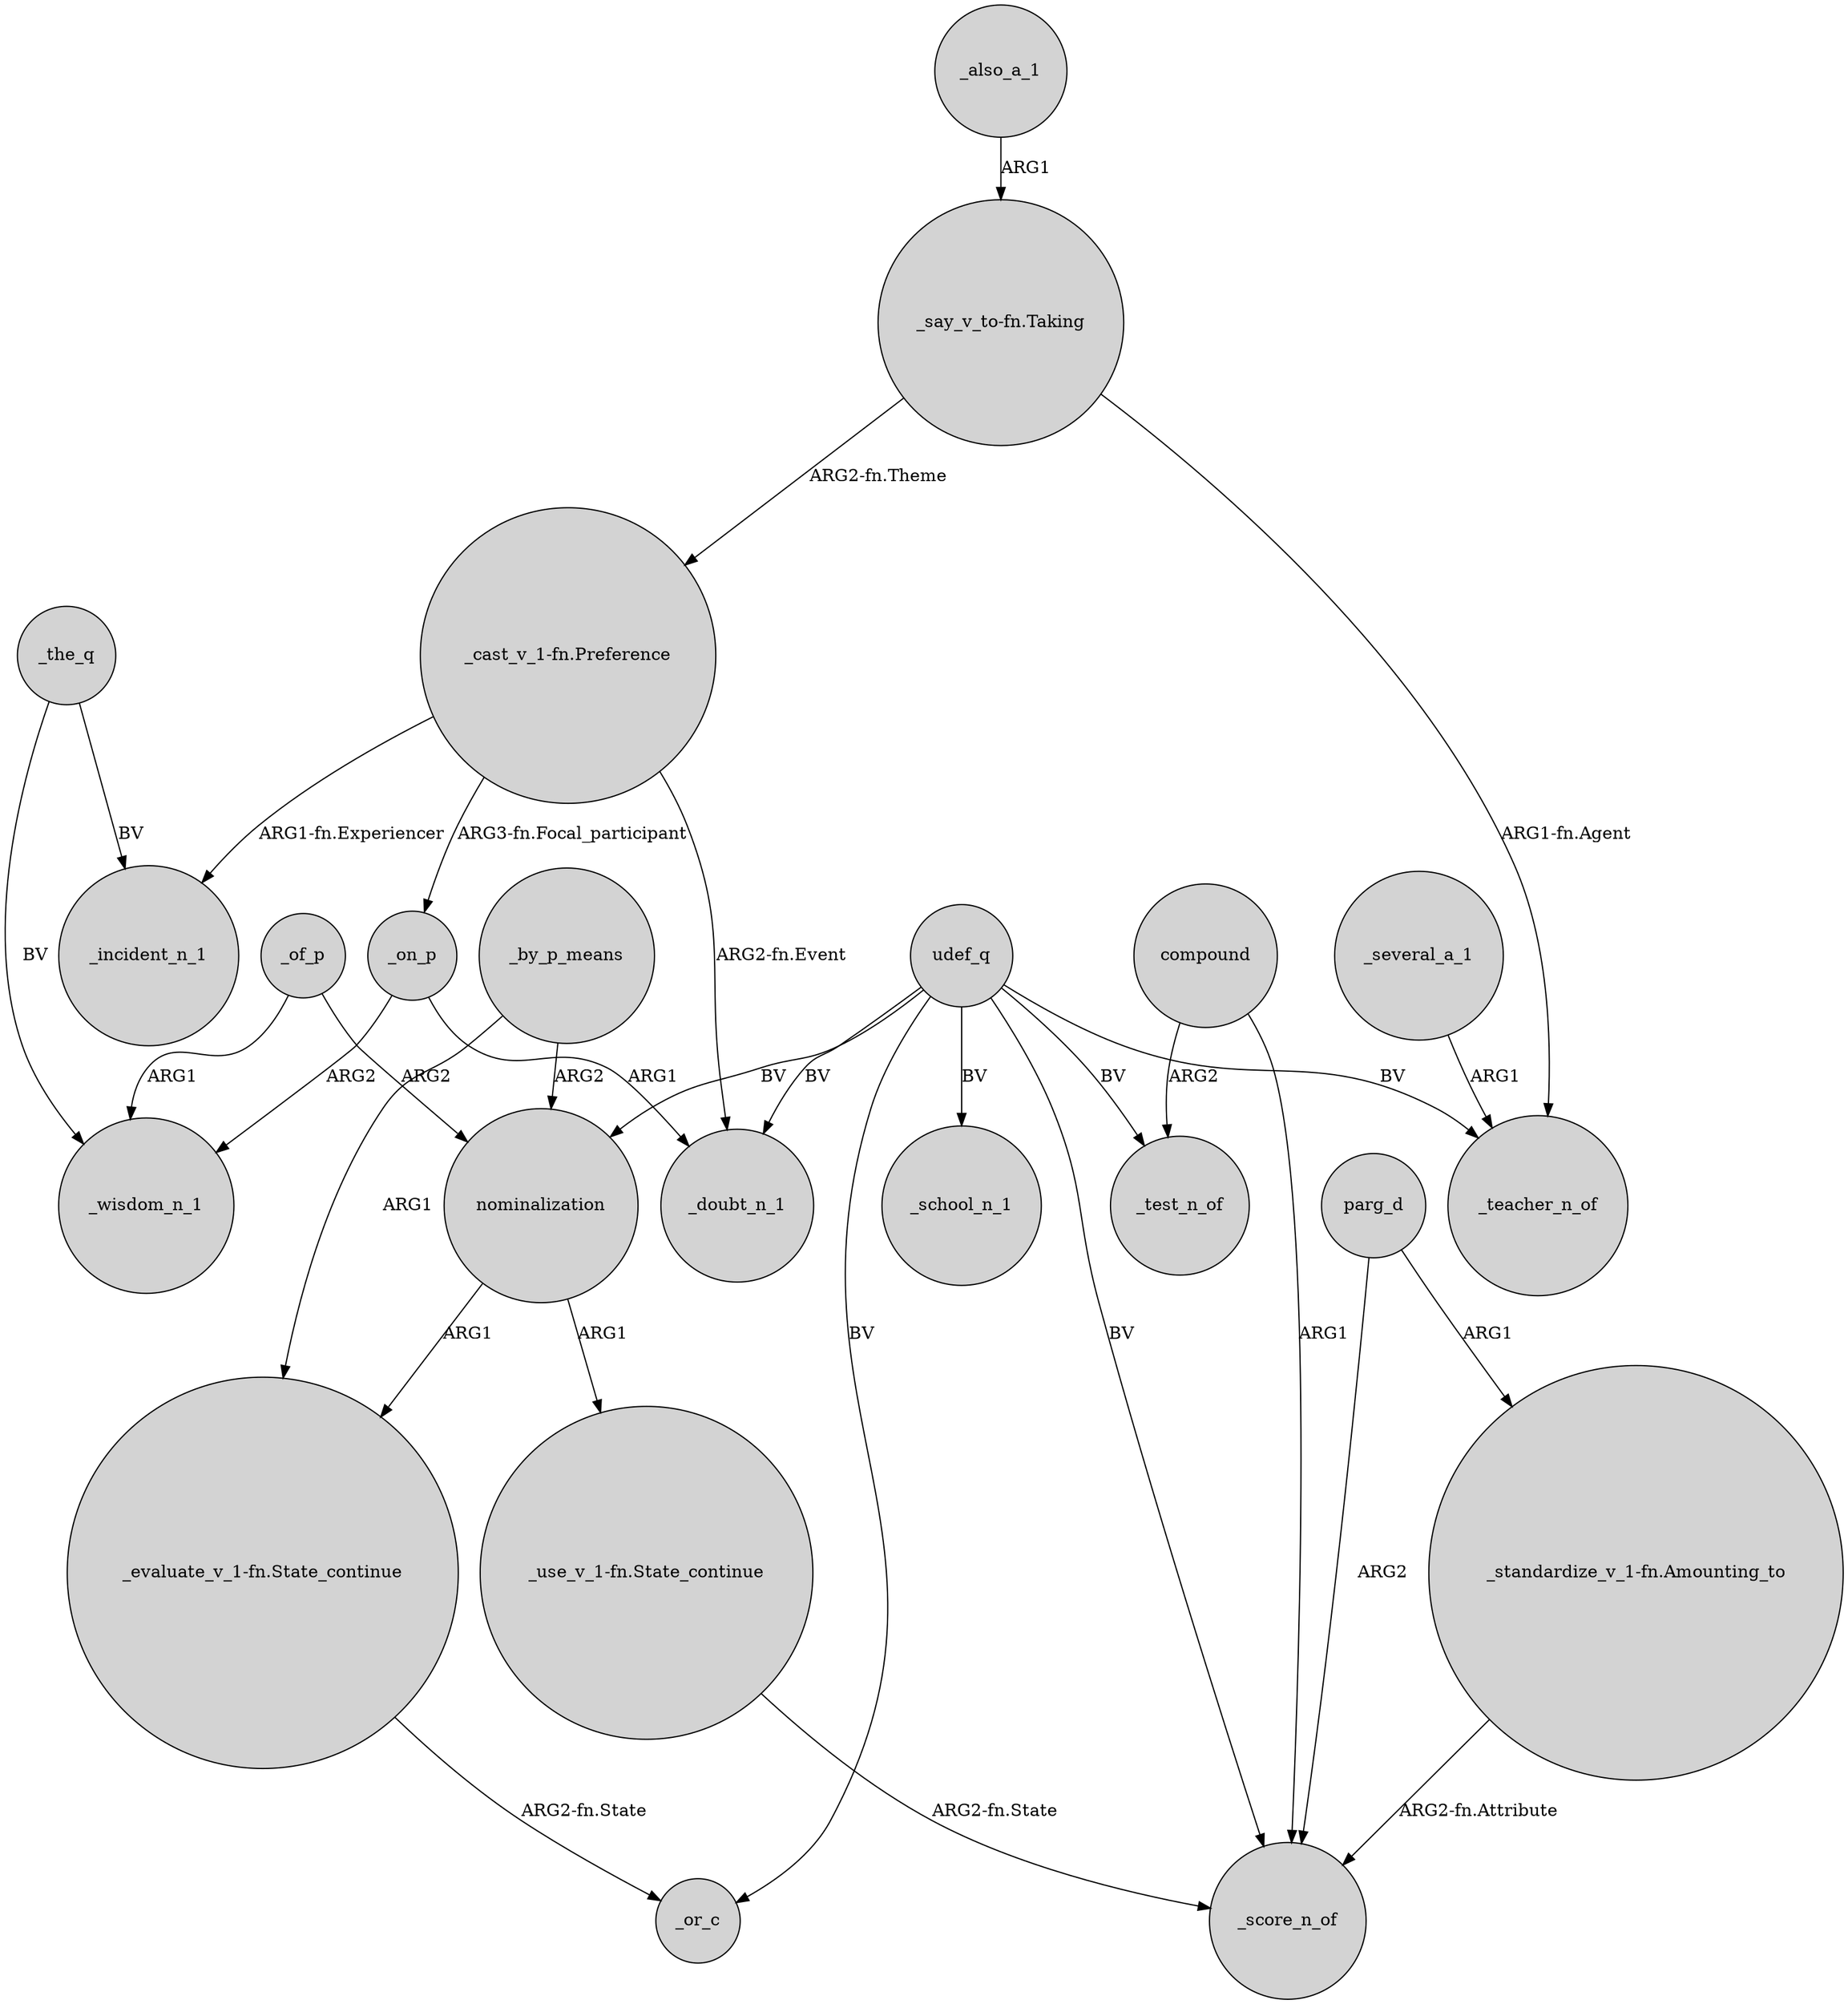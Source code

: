 digraph {
	node [shape=circle style=filled]
	"_cast_v_1-fn.Preference" -> _doubt_n_1 [label="ARG2-fn.Event"]
	_by_p_means -> nominalization [label=ARG2]
	"_evaluate_v_1-fn.State_continue" -> _or_c [label="ARG2-fn.State"]
	_on_p -> _doubt_n_1 [label=ARG1]
	_the_q -> _incident_n_1 [label=BV]
	udef_q -> _score_n_of [label=BV]
	parg_d -> _score_n_of [label=ARG2]
	compound -> _score_n_of [label=ARG1]
	udef_q -> _or_c [label=BV]
	"_standardize_v_1-fn.Amounting_to" -> _score_n_of [label="ARG2-fn.Attribute"]
	_several_a_1 -> _teacher_n_of [label=ARG1]
	udef_q -> _school_n_1 [label=BV]
	_on_p -> _wisdom_n_1 [label=ARG2]
	udef_q -> _doubt_n_1 [label=BV]
	_of_p -> _wisdom_n_1 [label=ARG1]
	nominalization -> "_use_v_1-fn.State_continue" [label=ARG1]
	_by_p_means -> "_evaluate_v_1-fn.State_continue" [label=ARG1]
	"_cast_v_1-fn.Preference" -> _incident_n_1 [label="ARG1-fn.Experiencer"]
	"_cast_v_1-fn.Preference" -> _on_p [label="ARG3-fn.Focal_participant"]
	"_say_v_to-fn.Taking" -> "_cast_v_1-fn.Preference" [label="ARG2-fn.Theme"]
	_also_a_1 -> "_say_v_to-fn.Taking" [label=ARG1]
	parg_d -> "_standardize_v_1-fn.Amounting_to" [label=ARG1]
	udef_q -> nominalization [label=BV]
	nominalization -> "_evaluate_v_1-fn.State_continue" [label=ARG1]
	"_say_v_to-fn.Taking" -> _teacher_n_of [label="ARG1-fn.Agent"]
	udef_q -> _test_n_of [label=BV]
	compound -> _test_n_of [label=ARG2]
	_the_q -> _wisdom_n_1 [label=BV]
	_of_p -> nominalization [label=ARG2]
	"_use_v_1-fn.State_continue" -> _score_n_of [label="ARG2-fn.State"]
	udef_q -> _teacher_n_of [label=BV]
}
